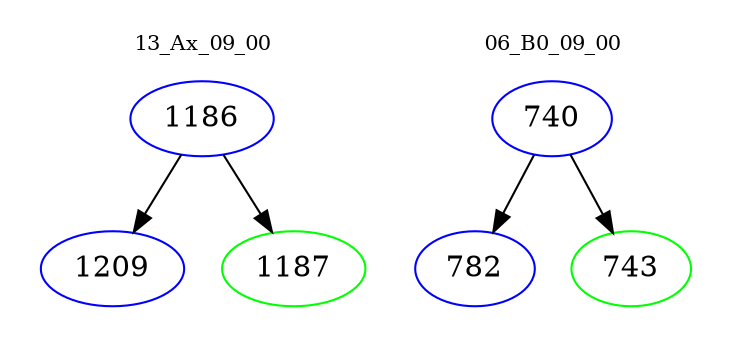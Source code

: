 digraph{
subgraph cluster_0 {
color = white
label = "13_Ax_09_00";
fontsize=10;
T0_1186 [label="1186", color="blue"]
T0_1186 -> T0_1209 [color="black"]
T0_1209 [label="1209", color="blue"]
T0_1186 -> T0_1187 [color="black"]
T0_1187 [label="1187", color="green"]
}
subgraph cluster_1 {
color = white
label = "06_B0_09_00";
fontsize=10;
T1_740 [label="740", color="blue"]
T1_740 -> T1_782 [color="black"]
T1_782 [label="782", color="blue"]
T1_740 -> T1_743 [color="black"]
T1_743 [label="743", color="green"]
}
}
